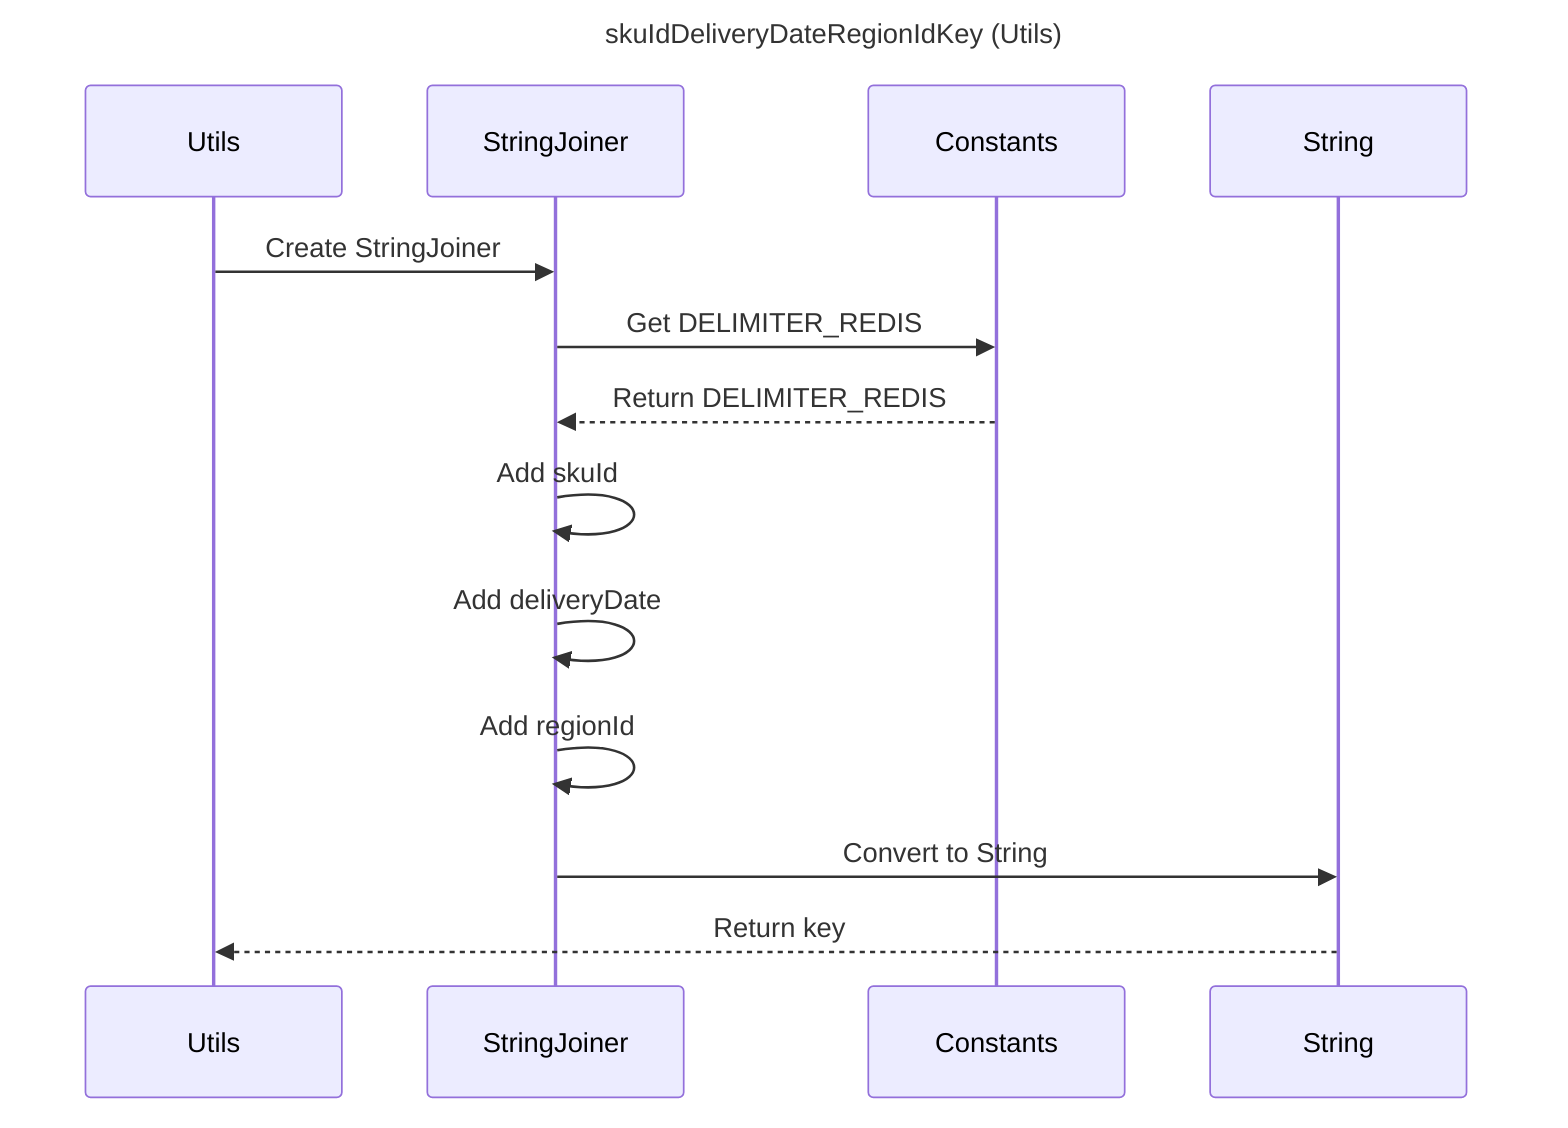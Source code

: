 ---
title: skuIdDeliveryDateRegionIdKey (Utils)
---

sequenceDiagram
    participant Utils
    participant StringJoiner
    participant Constants

    Utils->>StringJoiner: Create StringJoiner
    StringJoiner->>Constants: Get DELIMITER_REDIS
    Constants-->>StringJoiner: Return DELIMITER_REDIS
    StringJoiner->>StringJoiner: Add skuId
    StringJoiner->>StringJoiner: Add deliveryDate
    StringJoiner->>StringJoiner: Add regionId
    StringJoiner->>String: Convert to String
    String-->>Utils: Return key